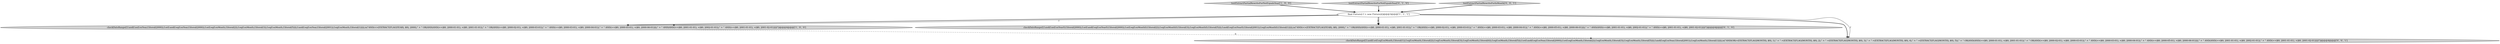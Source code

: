 digraph {
1 [style = filled, label = "testExtractPartialRewriteForNotEqualsYear['1', '0', '0']", fillcolor = lightgray, shape = diamond image = "AAA0AAABBB1BBB"];
4 [style = filled, label = "testExtractPartialRewriteForNotEqualsYear['0', '1', '0']", fillcolor = lightgray, shape = diamond image = "AAA0AAABBB2BBB"];
2 [style = filled, label = "checkDateRange(f,f.and(f.ne(f.exYear,f.literal(2000)),f.or(f.and(f.eq(f.exYear,f.literal(2000)),f.or(f.eq(f.exMonth,f.literal(2)),f.eq(f.exMonth,f.literal(3)),f.eq(f.exMonth,f.literal(5)))),f.and(f.eq(f.exYear,f.literal(2001)),f.eq(f.exMonth,f.literal(1))))),is(\"AND(<>(EXTRACT(FLAG(YEAR), $9), 2000),\" + \" OR(AND(AND(>=($9, 2000-01-01), <($9, 2001-01-01)),\" + \" OR(AND(>=($9, 2000-02-01), <($9, 2000-03-01)),\" + \" AND(>=($9, 2000-03-01), <($9, 2000-04-01)),\" + \" AND(>=($9, 2000-05-01), <($9, 2000-06-01)))),\" + \" AND(AND(>=($9, 2001-01-01), <($9, 2002-01-01)),\" + \" AND(>=($9, 2001-01-01), <($9, 2001-02-01)))))\"))@@@4@@@['1', '0', '0']", fillcolor = lightgray, shape = ellipse image = "AAA0AAABBB1BBB"];
3 [style = filled, label = "checkDateRange(f,f.and(f.ne(f.exYearD,f.literal(2000)),f.or(f.and(f.eq(f.exYearD,f.literal(2000)),f.or(f.eq(f.exMonthD,f.literal(2)),f.eq(f.exMonthD,f.literal(3)),f.eq(f.exMonthD,f.literal(5)))),f.and(f.eq(f.exYearD,f.literal(2001)),f.eq(f.exMonthD,f.literal(1))))),is(\"AND(<>(EXTRACT(FLAG(YEAR), $8), 2000),\" + \" OR(AND(AND(>=($8, 2000-01-01), <($8, 2001-01-01)),\" + \" OR(AND(>=($8, 2000-02-01), <($8, 2000-03-01)),\" + \" AND(>=($8, 2000-03-01), <($8, 2000-04-01)),\" + \" AND(>=($8, 2000-05-01), <($8, 2000-06-01)))),\" + \" AND(AND(>=($8, 2001-01-01), <($8, 2002-01-01)),\" + \" AND(>=($8, 2001-01-01), <($8, 2001-02-01)))))\"))@@@4@@@['0', '1', '0']", fillcolor = lightgray, shape = ellipse image = "AAA0AAABBB2BBB"];
6 [style = filled, label = "checkDateRange(f,f.and(f.or(f.eq(f.exMonth,f.literal(1)),f.eq(f.exMonth,f.literal(2)),f.eq(f.exMonth,f.literal(3)),f.eq(f.exMonth,f.literal(4)),f.eq(f.exMonth,f.literal(5))),f.or(f.and(f.eq(f.exYear,f.literal(2000)),f.or(f.eq(f.exMonth,f.literal(2)),f.eq(f.exMonth,f.literal(3)),f.eq(f.exMonth,f.literal(5)))),f.and(f.eq(f.exYear,f.literal(2001)),f.eq(f.exMonth,f.literal(1))))),is(\"AND(OR(=(EXTRACT(FLAG(MONTH), $9), 1),\" + \" =(EXTRACT(FLAG(MONTH), $9), 2),\" + \" =(EXTRACT(FLAG(MONTH), $9), 3),\" + \" =(EXTRACT(FLAG(MONTH), $9), 4),\" + \" =(EXTRACT(FLAG(MONTH), $9), 5)),\" + \" OR(AND(AND(>=($9, 2000-01-01), <($9, 2001-01-01)),\" + \" OR(AND(>=($9, 2000-02-01), <($9, 2000-03-01)),\" + \" AND(>=($9, 2000-03-01), <($9, 2000-04-01)),\" + \" AND(>=($9, 2000-05-01), <($9, 2000-06-01)))),\" + \" AND(AND(>=($9, 2001-01-01), <($9, 2002-01-01)),\" + \" AND(>=($9, 2001-01-01), <($9, 2001-02-01)))))\"))@@@4@@@['0', '0', '1']", fillcolor = lightgray, shape = ellipse image = "AAA0AAABBB3BBB"];
0 [style = filled, label = "final Fixture2 f = new Fixture2()@@@3@@@['1', '1', '1']", fillcolor = white, shape = ellipse image = "AAA0AAABBB1BBB"];
5 [style = filled, label = "testExtractPartialRewriteForInMonth['0', '0', '1']", fillcolor = lightgray, shape = diamond image = "AAA0AAABBB3BBB"];
0->6 [style = bold, label=""];
0->6 [style = solid, label="f"];
5->0 [style = bold, label=""];
0->2 [style = bold, label=""];
0->3 [style = solid, label="f"];
0->3 [style = bold, label=""];
0->2 [style = solid, label="f"];
4->0 [style = bold, label=""];
1->0 [style = bold, label=""];
2->6 [style = dashed, label="0"];
}
